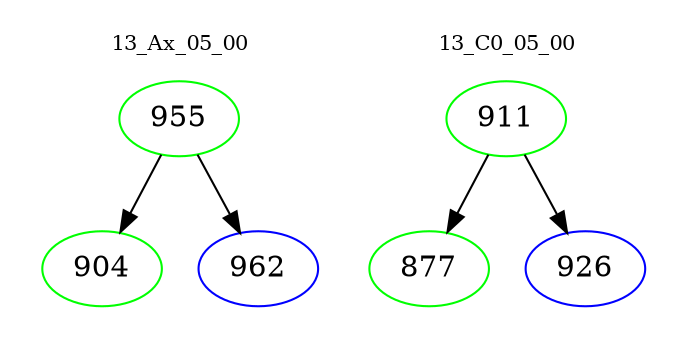digraph{
subgraph cluster_0 {
color = white
label = "13_Ax_05_00";
fontsize=10;
T0_955 [label="955", color="green"]
T0_955 -> T0_904 [color="black"]
T0_904 [label="904", color="green"]
T0_955 -> T0_962 [color="black"]
T0_962 [label="962", color="blue"]
}
subgraph cluster_1 {
color = white
label = "13_C0_05_00";
fontsize=10;
T1_911 [label="911", color="green"]
T1_911 -> T1_877 [color="black"]
T1_877 [label="877", color="green"]
T1_911 -> T1_926 [color="black"]
T1_926 [label="926", color="blue"]
}
}
